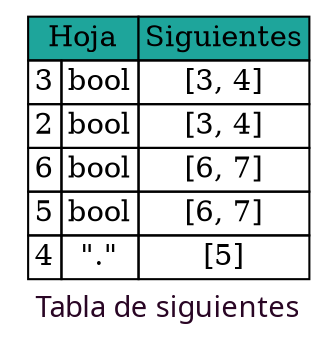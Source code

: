 digraph H {
 dpi=200; 
    graph [label=< <font color= "#290524" face="Impact" size="30">Tabla de siguientes</font> >];
  parent [
   shape=plaintext
   label=<
     <table border='0' cellborder='1' cellspacing='0'>
       <tr>
            <td bgcolor="#1EA59B" colspan="2">Hoja</td>
            <td bgcolor="#1EA59B" colspan="1">Siguientes</td>
        </tr>
       
       <tr>
            <td>3</td>
            <td>bool</td>
            <td>[3, 4]</td>
        </tr><tr>
            <td>2</td>
            <td>bool</td>
            <td>[3, 4]</td>
        </tr><tr>
            <td>6</td>
            <td>bool</td>
            <td>[6, 7]</td>
        </tr><tr>
            <td>5</td>
            <td>bool</td>
            <td>[6, 7]</td>
        </tr><tr>
            <td>4</td>
            <td>"."</td>
            <td>[5]</td>
        </tr>
     </table>
  >];
}
